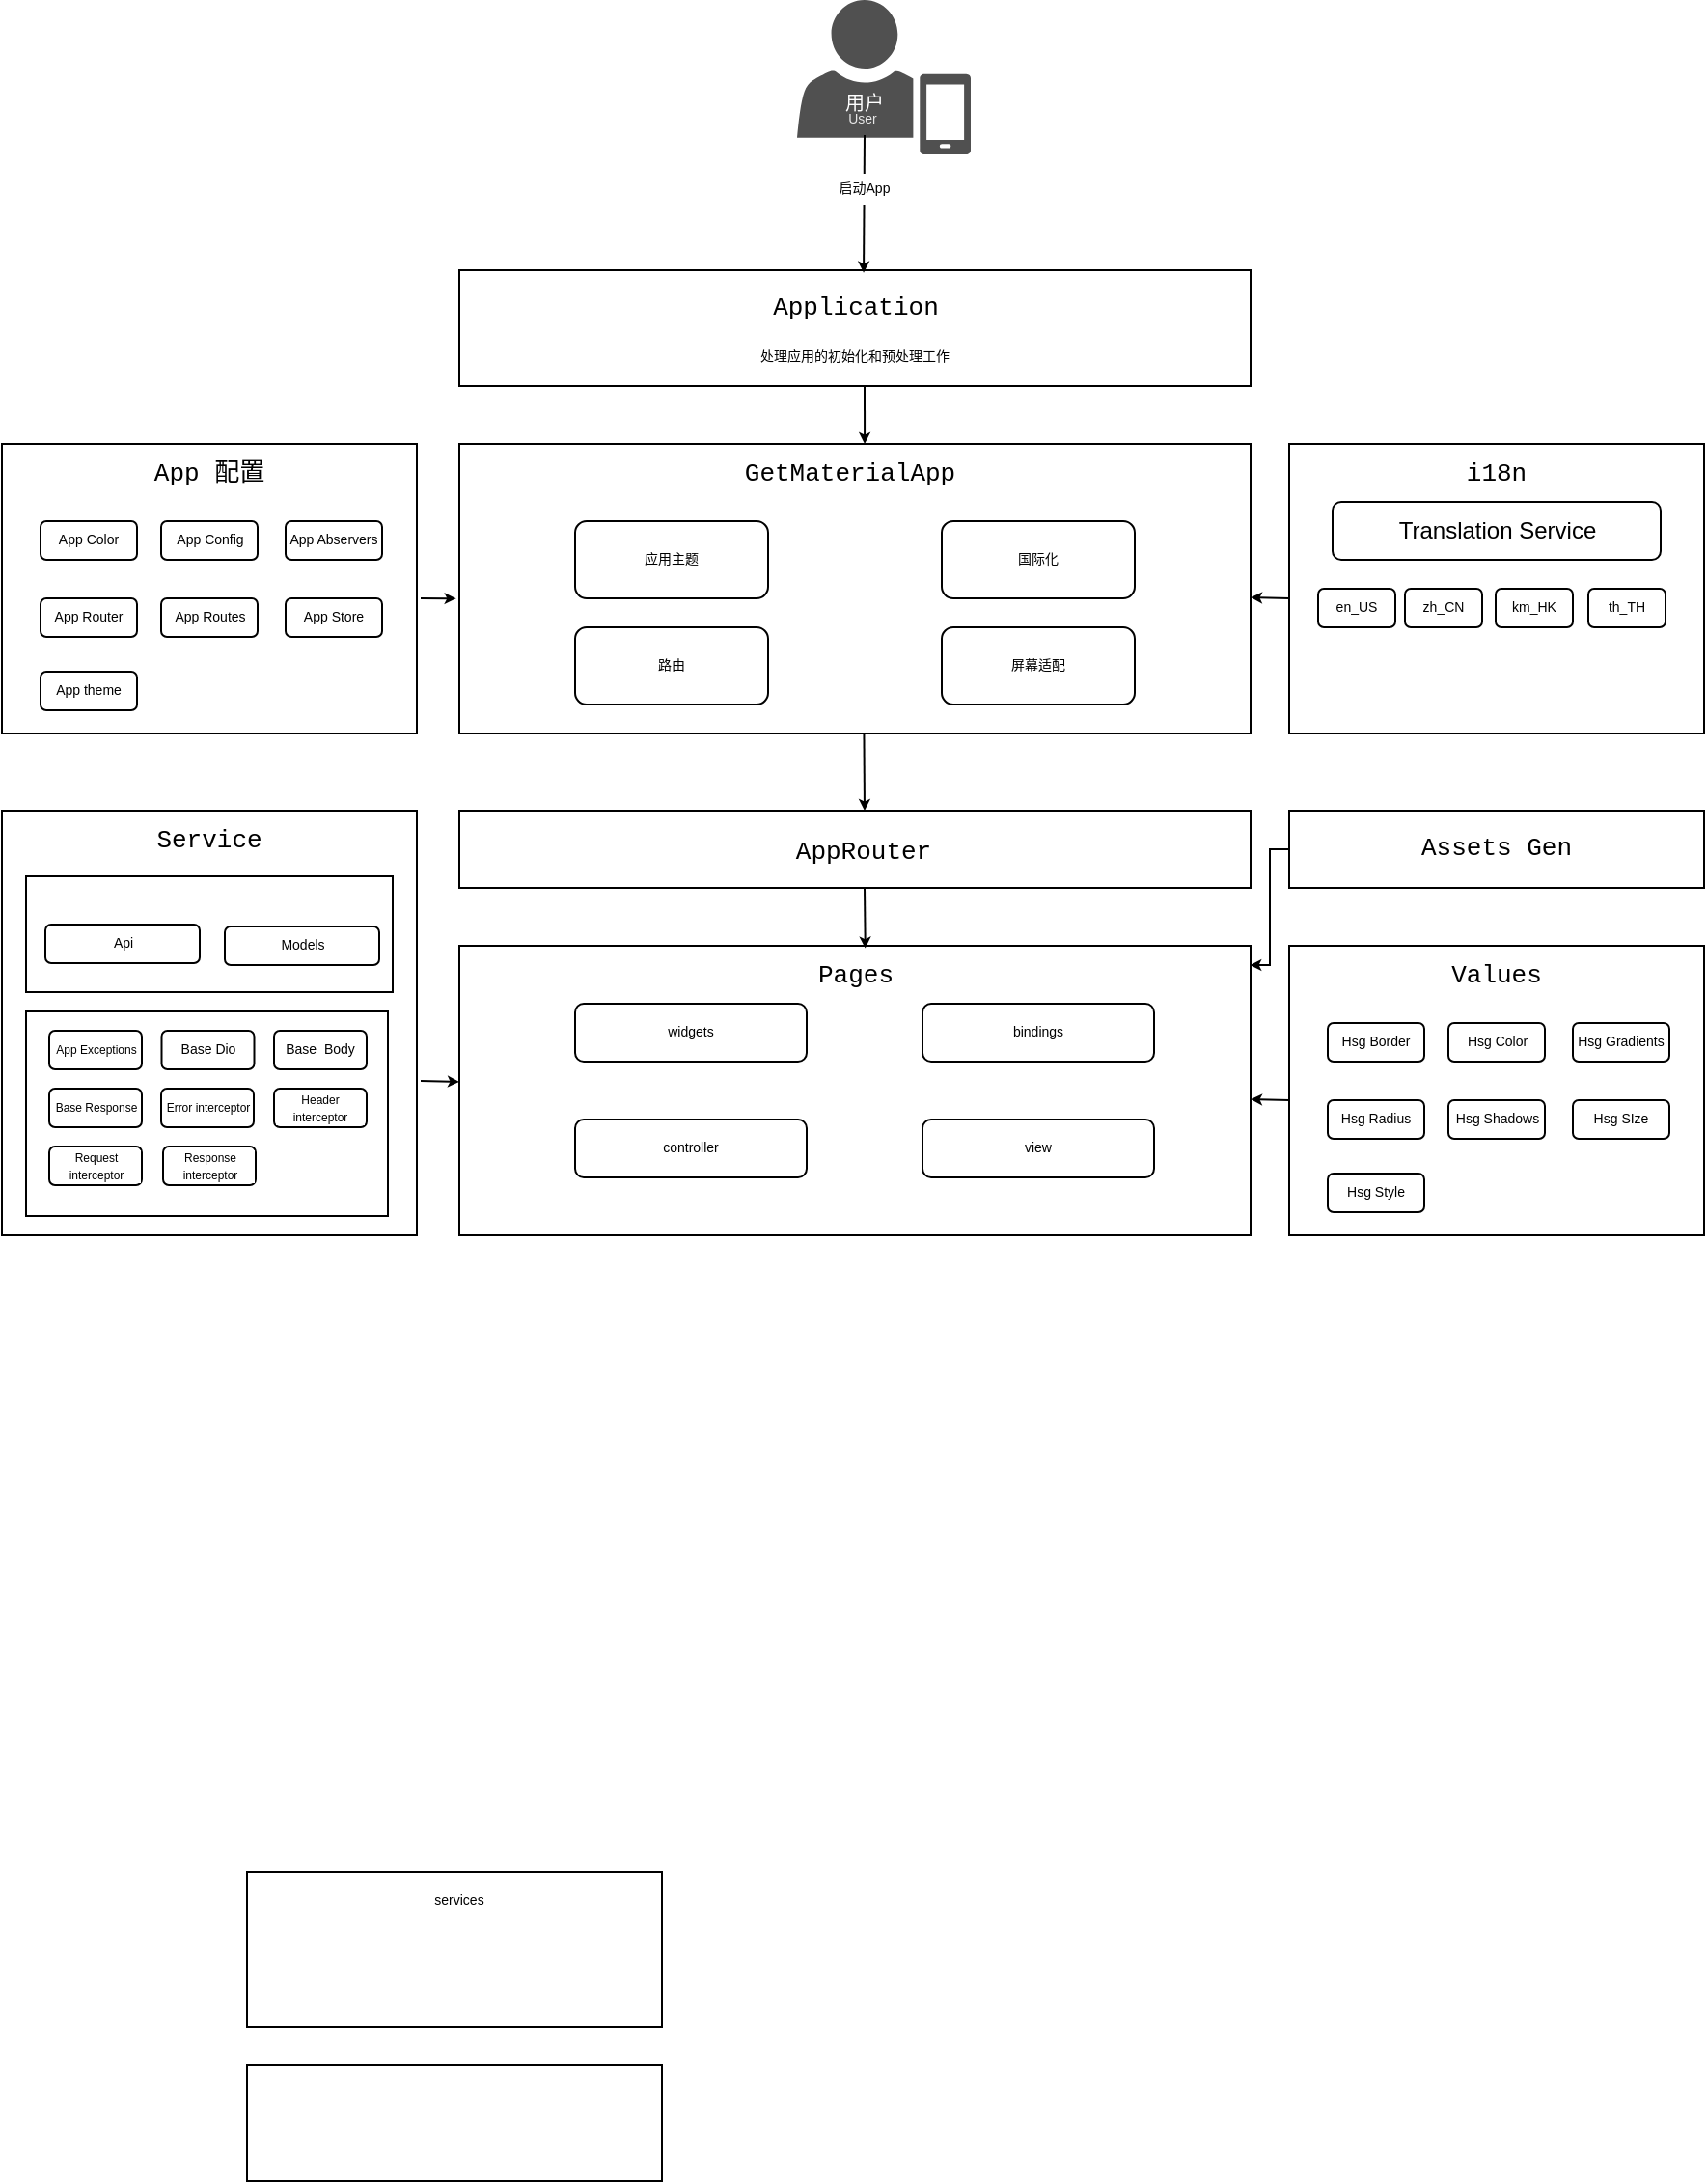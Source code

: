 <mxfile version="20.8.16" type="device"><diagram name="第 1 页" id="6eaETlZ65MdMW9IcMwcG"><mxGraphModel dx="1185" dy="714" grid="1" gridSize="10" guides="1" tooltips="1" connect="1" arrows="1" fold="1" page="1" pageScale="1" pageWidth="1200" pageHeight="1600" math="0" shadow="0"><root><mxCell id="0"/><mxCell id="1" parent="0"/><mxCell id="ZlVVwp4mvR20suQwK_Xy-3" value="" style="sketch=0;pointerEvents=1;shadow=0;dashed=0;html=1;strokeColor=none;fillColor=#505050;labelPosition=center;verticalLabelPosition=bottom;verticalAlign=top;outlineConnect=0;align=center;shape=mxgraph.office.users.mobile_user;" parent="1" vertex="1"><mxGeometry x="515" y="90" width="90" height="80" as="geometry"/></mxCell><mxCell id="ZlVVwp4mvR20suQwK_Xy-4" value="&lt;font color=&quot;#ffffff&quot; style=&quot;font-size: 10px;&quot;&gt;用户&lt;/font&gt;" style="text;html=1;strokeColor=none;fillColor=none;align=center;verticalAlign=middle;whiteSpace=wrap;rounded=0;fontSize=10;" parent="1" vertex="1"><mxGeometry x="515" y="133" width="70" height="20" as="geometry"/></mxCell><mxCell id="ZlVVwp4mvR20suQwK_Xy-5" value="&lt;font color=&quot;#e6e6e6&quot; style=&quot;font-size: 7px;&quot;&gt;User&lt;/font&gt;" style="text;html=1;strokeColor=none;fillColor=none;align=center;verticalAlign=middle;whiteSpace=wrap;rounded=0;fontSize=7;" parent="1" vertex="1"><mxGeometry x="514" y="147" width="70" height="10" as="geometry"/></mxCell><mxCell id="ZlVVwp4mvR20suQwK_Xy-6" value="&lt;div style=&quot;font-family: FiraCode-Medium, Menlo, Monaco, &amp;quot;Courier New&amp;quot;, monospace; font-size: 13px; line-height: 24px;&quot;&gt;&lt;br&gt;&lt;/div&gt;" style="rounded=0;whiteSpace=wrap;html=1;fontSize=7;fontColor=#E6E6E6;" parent="1" vertex="1"><mxGeometry x="340" y="230" width="410" height="60" as="geometry"/></mxCell><mxCell id="ZlVVwp4mvR20suQwK_Xy-7" value="" style="endArrow=classic;html=1;rounded=0;fontSize=7;fontColor=#000000;entryX=0.511;entryY=0.022;entryDx=0;entryDy=0;startSize=3;endSize=3;entryPerimeter=0;" parent="1" target="ZlVVwp4mvR20suQwK_Xy-6" edge="1"><mxGeometry width="50" height="50" relative="1" as="geometry"><mxPoint x="550" y="160" as="sourcePoint"/><mxPoint x="530" y="110" as="targetPoint"/></mxGeometry></mxCell><mxCell id="ZlVVwp4mvR20suQwK_Xy-8" value="启动App" style="text;html=1;strokeColor=none;fillColor=default;align=center;verticalAlign=middle;whiteSpace=wrap;rounded=0;fontSize=7;fontColor=#000000;" parent="1" vertex="1"><mxGeometry x="520" y="180" width="60" height="16" as="geometry"/></mxCell><mxCell id="ZlVVwp4mvR20suQwK_Xy-10" value="处理应用的初始化和预处理工作" style="text;html=1;strokeColor=none;fillColor=none;align=center;verticalAlign=middle;whiteSpace=wrap;rounded=0;fontSize=7;fontColor=#000000;" parent="1" vertex="1"><mxGeometry x="480" y="260" width="130" height="30" as="geometry"/></mxCell><mxCell id="ZlVVwp4mvR20suQwK_Xy-14" value="" style="rounded=0;whiteSpace=wrap;html=1;labelBackgroundColor=#FFFFFF;fontSize=7;fontColor=#000000;fillColor=default;" parent="1" vertex="1"><mxGeometry x="340" y="320" width="410" height="150" as="geometry"/></mxCell><mxCell id="ZlVVwp4mvR20suQwK_Xy-15" value="应用主题" style="rounded=1;whiteSpace=wrap;html=1;labelBackgroundColor=#FFFFFF;fontSize=7;fontColor=#000000;fillColor=default;" parent="1" vertex="1"><mxGeometry x="400" y="360" width="100" height="40" as="geometry"/></mxCell><mxCell id="ZlVVwp4mvR20suQwK_Xy-16" value="国际化" style="rounded=1;whiteSpace=wrap;html=1;labelBackgroundColor=#FFFFFF;fontSize=7;fontColor=#000000;fillColor=default;" parent="1" vertex="1"><mxGeometry x="590" y="360" width="100" height="40" as="geometry"/></mxCell><mxCell id="ZlVVwp4mvR20suQwK_Xy-17" value="路由" style="rounded=1;whiteSpace=wrap;html=1;labelBackgroundColor=#FFFFFF;fontSize=7;fontColor=#000000;fillColor=default;" parent="1" vertex="1"><mxGeometry x="400" y="415" width="100" height="40" as="geometry"/></mxCell><mxCell id="ZlVVwp4mvR20suQwK_Xy-18" value="屏幕适配" style="rounded=1;whiteSpace=wrap;html=1;labelBackgroundColor=#FFFFFF;fontSize=7;fontColor=#000000;fillColor=default;" parent="1" vertex="1"><mxGeometry x="590" y="415" width="100" height="40" as="geometry"/></mxCell><mxCell id="ZlVVwp4mvR20suQwK_Xy-20" value="&lt;div style=&quot;color: rgb(252, 252, 250); background-color: rgb(45, 42, 46); font-family: FiraCode-Medium, Menlo, Monaco, &amp;quot;Courier New&amp;quot;, monospace; font-size: 13px; line-height: 24px;&quot;&gt;&lt;br&gt;&lt;/div&gt;" style="rounded=0;whiteSpace=wrap;html=1;labelBackgroundColor=#FFFFFF;fontSize=7;fontColor=#000000;fillColor=default;" parent="1" vertex="1"><mxGeometry x="340" y="510" width="410" height="40" as="geometry"/></mxCell><mxCell id="ZlVVwp4mvR20suQwK_Xy-22" value="&lt;div style=&quot;font-family: FiraCode-Medium, Menlo, Monaco, &amp;quot;Courier New&amp;quot;, monospace; font-weight: normal; font-size: 13px; line-height: 24px;&quot;&gt;&lt;div style=&quot;&quot;&gt;&lt;span style=&quot;background-color: rgb(255, 255, 255);&quot;&gt;GetMaterialApp&lt;/span&gt;&lt;/div&gt;&lt;/div&gt;" style="text;html=1;align=center;verticalAlign=middle;whiteSpace=wrap;rounded=0;fontSize=7;" parent="1" vertex="1"><mxGeometry x="470" y="320" width="145" height="30" as="geometry"/></mxCell><mxCell id="ZlVVwp4mvR20suQwK_Xy-23" value="" style="rounded=0;whiteSpace=wrap;html=1;labelBackgroundColor=#FFFFFF;fontSize=7;fontColor=#000000;fillColor=default;" parent="1" vertex="1"><mxGeometry x="340" y="580" width="410" height="150" as="geometry"/></mxCell><mxCell id="ZlVVwp4mvR20suQwK_Xy-25" value="widgets" style="rounded=1;whiteSpace=wrap;html=1;labelBackgroundColor=#FFFFFF;fontSize=7;fontColor=#000000;fillColor=default;" parent="1" vertex="1"><mxGeometry x="400" y="610" width="120" height="30" as="geometry"/></mxCell><mxCell id="ZlVVwp4mvR20suQwK_Xy-26" value="bindings" style="rounded=1;whiteSpace=wrap;html=1;labelBackgroundColor=#FFFFFF;fontSize=7;fontColor=#000000;fillColor=default;" parent="1" vertex="1"><mxGeometry x="580" y="610" width="120" height="30" as="geometry"/></mxCell><mxCell id="ZlVVwp4mvR20suQwK_Xy-27" value="controller" style="rounded=1;whiteSpace=wrap;html=1;labelBackgroundColor=#FFFFFF;fontSize=7;fontColor=#000000;fillColor=default;" parent="1" vertex="1"><mxGeometry x="400" y="670" width="120" height="30" as="geometry"/></mxCell><mxCell id="ZlVVwp4mvR20suQwK_Xy-28" value="view" style="rounded=1;whiteSpace=wrap;html=1;labelBackgroundColor=#FFFFFF;fontSize=7;fontColor=#000000;fillColor=default;" parent="1" vertex="1"><mxGeometry x="580" y="670" width="120" height="30" as="geometry"/></mxCell><mxCell id="ZlVVwp4mvR20suQwK_Xy-39" value="" style="rounded=0;whiteSpace=wrap;html=1;labelBackgroundColor=#FFFFFF;fontSize=7;fontColor=#000000;fillColor=default;" parent="1" vertex="1"><mxGeometry x="230" y="1060" width="215" height="80" as="geometry"/></mxCell><mxCell id="ZlVVwp4mvR20suQwK_Xy-40" value="services" style="text;html=1;strokeColor=none;fillColor=none;align=center;verticalAlign=middle;whiteSpace=wrap;rounded=0;fontSize=7;fontColor=#000000;" parent="1" vertex="1"><mxGeometry x="310" y="1060" width="60" height="30" as="geometry"/></mxCell><mxCell id="ZlVVwp4mvR20suQwK_Xy-44" value="" style="rounded=0;whiteSpace=wrap;html=1;labelBackgroundColor=#FFFFFF;fontSize=7;fontColor=#000000;fillColor=default;" parent="1" vertex="1"><mxGeometry x="230" y="1160" width="215" height="60" as="geometry"/></mxCell><mxCell id="DsJz7mUP_sNSTMuxHHQ7-1" value="&lt;div style=&quot;font-family: FiraCode-Medium, Menlo, Monaco, &amp;quot;Courier New&amp;quot;, monospace; font-weight: normal; font-size: 13px; line-height: 24px;&quot;&gt;&lt;div style=&quot;&quot;&gt;&lt;span style=&quot;background-color: rgb(255, 255, 255);&quot;&gt;AppRouter&lt;/span&gt;&lt;/div&gt;&lt;/div&gt;" style="text;html=1;align=center;verticalAlign=middle;whiteSpace=wrap;rounded=0;fontSize=7;" vertex="1" parent="1"><mxGeometry x="476.5" y="516" width="145" height="30" as="geometry"/></mxCell><mxCell id="DsJz7mUP_sNSTMuxHHQ7-2" value="&lt;div style=&quot;font-family: FiraCode-Medium, Menlo, Monaco, &amp;quot;Courier New&amp;quot;, monospace; font-weight: normal; font-size: 13px; line-height: 24px;&quot;&gt;&lt;div style=&quot;&quot;&gt;&lt;span style=&quot;background-color: rgb(255, 255, 255);&quot;&gt;Pages&lt;/span&gt;&lt;/div&gt;&lt;/div&gt;" style="text;html=1;align=center;verticalAlign=middle;whiteSpace=wrap;rounded=0;fontSize=7;" vertex="1" parent="1"><mxGeometry x="472.5" y="580" width="145" height="30" as="geometry"/></mxCell><mxCell id="DsJz7mUP_sNSTMuxHHQ7-6" value="" style="group" vertex="1" connectable="0" parent="1"><mxGeometry x="770" y="320" width="215" height="150" as="geometry"/></mxCell><mxCell id="ZlVVwp4mvR20suQwK_Xy-31" value="" style="rounded=0;whiteSpace=wrap;html=1;labelBackgroundColor=#FFFFFF;fontSize=7;fontColor=#000000;fillColor=default;" parent="DsJz7mUP_sNSTMuxHHQ7-6" vertex="1"><mxGeometry width="215" height="150" as="geometry"/></mxCell><mxCell id="ZlVVwp4mvR20suQwK_Xy-34" value="en_US" style="rounded=1;whiteSpace=wrap;html=1;labelBackgroundColor=#FFFFFF;fontSize=7;fontColor=#000000;fillColor=default;" parent="DsJz7mUP_sNSTMuxHHQ7-6" vertex="1"><mxGeometry x="15" y="75" width="40" height="20" as="geometry"/></mxCell><mxCell id="ZlVVwp4mvR20suQwK_Xy-35" value="zh_CN" style="rounded=1;whiteSpace=wrap;html=1;labelBackgroundColor=#FFFFFF;fontSize=7;fontColor=#000000;fillColor=default;" parent="DsJz7mUP_sNSTMuxHHQ7-6" vertex="1"><mxGeometry x="60" y="75" width="40" height="20" as="geometry"/></mxCell><mxCell id="ZlVVwp4mvR20suQwK_Xy-36" value="km_HK" style="rounded=1;whiteSpace=wrap;html=1;labelBackgroundColor=#FFFFFF;fontSize=7;fontColor=#000000;fillColor=default;" parent="DsJz7mUP_sNSTMuxHHQ7-6" vertex="1"><mxGeometry x="107" y="75" width="40" height="20" as="geometry"/></mxCell><mxCell id="ZlVVwp4mvR20suQwK_Xy-37" value="th_TH" style="rounded=1;whiteSpace=wrap;html=1;labelBackgroundColor=#FFFFFF;fontSize=7;fontColor=#000000;fillColor=default;" parent="DsJz7mUP_sNSTMuxHHQ7-6" vertex="1"><mxGeometry x="155" y="75" width="40" height="20" as="geometry"/></mxCell><mxCell id="DsJz7mUP_sNSTMuxHHQ7-4" value="Translation Service" style="rounded=1;whiteSpace=wrap;html=1;labelBackgroundColor=#FFFFFF;fontColor=#000000;" vertex="1" parent="DsJz7mUP_sNSTMuxHHQ7-6"><mxGeometry x="22.5" y="30" width="170" height="30" as="geometry"/></mxCell><mxCell id="DsJz7mUP_sNSTMuxHHQ7-5" value="&lt;div style=&quot;font-family: FiraCode-Medium, Menlo, Monaco, &amp;quot;Courier New&amp;quot;, monospace; font-weight: normal; font-size: 13px; line-height: 24px;&quot;&gt;&lt;div style=&quot;&quot;&gt;&lt;span style=&quot;background-color: rgb(255, 255, 255);&quot;&gt;i18n&lt;/span&gt;&lt;/div&gt;&lt;/div&gt;" style="text;html=1;align=center;verticalAlign=middle;whiteSpace=wrap;rounded=0;fontSize=7;" vertex="1" parent="DsJz7mUP_sNSTMuxHHQ7-6"><mxGeometry x="35" width="145" height="30" as="geometry"/></mxCell><mxCell id="DsJz7mUP_sNSTMuxHHQ7-61" value="" style="endArrow=classic;html=1;rounded=0;fontSize=6;fontColor=#000000;startSize=3;endSize=3;targetPerimeterSpacing=0;jumpSize=6;" edge="1" parent="DsJz7mUP_sNSTMuxHHQ7-6" target="ZlVVwp4mvR20suQwK_Xy-14"><mxGeometry width="50" height="50" relative="1" as="geometry"><mxPoint y="80" as="sourcePoint"/><mxPoint x="50" y="30" as="targetPoint"/></mxGeometry></mxCell><mxCell id="DsJz7mUP_sNSTMuxHHQ7-8" value="" style="group" vertex="1" connectable="0" parent="1"><mxGeometry x="103" y="320" width="215" height="150" as="geometry"/></mxCell><mxCell id="DsJz7mUP_sNSTMuxHHQ7-9" value="" style="rounded=0;whiteSpace=wrap;html=1;labelBackgroundColor=#FFFFFF;fontSize=7;fontColor=#000000;fillColor=default;" vertex="1" parent="DsJz7mUP_sNSTMuxHHQ7-8"><mxGeometry width="215" height="150" as="geometry"/></mxCell><mxCell id="DsJz7mUP_sNSTMuxHHQ7-10" value="App Color" style="rounded=1;whiteSpace=wrap;html=1;labelBackgroundColor=#FFFFFF;fontSize=7;fontColor=#000000;fillColor=default;" vertex="1" parent="DsJz7mUP_sNSTMuxHHQ7-8"><mxGeometry x="20" y="40" width="50" height="20" as="geometry"/></mxCell><mxCell id="DsJz7mUP_sNSTMuxHHQ7-15" value="&lt;div style=&quot;font-family: FiraCode-Medium, Menlo, Monaco, &amp;quot;Courier New&amp;quot;, monospace; font-weight: normal; font-size: 13px; line-height: 24px;&quot;&gt;&lt;div style=&quot;&quot;&gt;&lt;span style=&quot;background-color: rgb(255, 255, 255);&quot;&gt;App 配置&lt;/span&gt;&lt;/div&gt;&lt;/div&gt;" style="text;html=1;align=center;verticalAlign=middle;whiteSpace=wrap;rounded=0;fontSize=7;" vertex="1" parent="DsJz7mUP_sNSTMuxHHQ7-8"><mxGeometry x="35" width="145" height="30" as="geometry"/></mxCell><mxCell id="DsJz7mUP_sNSTMuxHHQ7-16" value="App Config" style="rounded=1;whiteSpace=wrap;html=1;labelBackgroundColor=#FFFFFF;fontSize=7;fontColor=#000000;fillColor=default;" vertex="1" parent="DsJz7mUP_sNSTMuxHHQ7-8"><mxGeometry x="82.5" y="40" width="50" height="20" as="geometry"/></mxCell><mxCell id="DsJz7mUP_sNSTMuxHHQ7-17" value="App Abservers" style="rounded=1;whiteSpace=wrap;html=1;labelBackgroundColor=#FFFFFF;fontSize=7;fontColor=#000000;fillColor=default;" vertex="1" parent="DsJz7mUP_sNSTMuxHHQ7-8"><mxGeometry x="147" y="40" width="50" height="20" as="geometry"/></mxCell><mxCell id="DsJz7mUP_sNSTMuxHHQ7-18" value="App Router" style="rounded=1;whiteSpace=wrap;html=1;labelBackgroundColor=#FFFFFF;fontSize=7;fontColor=#000000;fillColor=default;" vertex="1" parent="DsJz7mUP_sNSTMuxHHQ7-8"><mxGeometry x="20" y="80" width="50" height="20" as="geometry"/></mxCell><mxCell id="DsJz7mUP_sNSTMuxHHQ7-19" value="App Routes" style="rounded=1;whiteSpace=wrap;html=1;labelBackgroundColor=#FFFFFF;fontSize=7;fontColor=#000000;fillColor=default;" vertex="1" parent="DsJz7mUP_sNSTMuxHHQ7-8"><mxGeometry x="82.5" y="80" width="50" height="20" as="geometry"/></mxCell><mxCell id="DsJz7mUP_sNSTMuxHHQ7-20" value="App Store" style="rounded=1;whiteSpace=wrap;html=1;labelBackgroundColor=#FFFFFF;fontSize=7;fontColor=#000000;fillColor=default;" vertex="1" parent="DsJz7mUP_sNSTMuxHHQ7-8"><mxGeometry x="147" y="80" width="50" height="20" as="geometry"/></mxCell><mxCell id="DsJz7mUP_sNSTMuxHHQ7-21" value="App theme" style="rounded=1;whiteSpace=wrap;html=1;labelBackgroundColor=#FFFFFF;fontSize=7;fontColor=#000000;fillColor=default;" vertex="1" parent="DsJz7mUP_sNSTMuxHHQ7-8"><mxGeometry x="20" y="118" width="50" height="20" as="geometry"/></mxCell><mxCell id="DsJz7mUP_sNSTMuxHHQ7-22" value="" style="group" vertex="1" connectable="0" parent="1"><mxGeometry x="103" y="516" width="215" height="250" as="geometry"/></mxCell><mxCell id="DsJz7mUP_sNSTMuxHHQ7-23" value="" style="rounded=0;whiteSpace=wrap;html=1;labelBackgroundColor=#FFFFFF;fontSize=7;fontColor=#000000;fillColor=default;" vertex="1" parent="DsJz7mUP_sNSTMuxHHQ7-22"><mxGeometry y="-6" width="215" height="220" as="geometry"/></mxCell><mxCell id="DsJz7mUP_sNSTMuxHHQ7-33" value="" style="rounded=0;whiteSpace=wrap;html=1;labelBackgroundColor=#FFFFFF;fontColor=#000000;" vertex="1" parent="DsJz7mUP_sNSTMuxHHQ7-22"><mxGeometry x="12.5" y="28" width="190" height="60" as="geometry"/></mxCell><mxCell id="DsJz7mUP_sNSTMuxHHQ7-24" value="Api" style="rounded=1;whiteSpace=wrap;html=1;labelBackgroundColor=#FFFFFF;fontSize=7;fontColor=#000000;fillColor=default;" vertex="1" parent="DsJz7mUP_sNSTMuxHHQ7-22"><mxGeometry x="22.5" y="53" width="80" height="20" as="geometry"/></mxCell><mxCell id="DsJz7mUP_sNSTMuxHHQ7-25" value="&lt;div style=&quot;font-family: FiraCode-Medium, Menlo, Monaco, &amp;quot;Courier New&amp;quot;, monospace; font-weight: normal; font-size: 13px; line-height: 24px;&quot;&gt;&lt;div style=&quot;&quot;&gt;&lt;span style=&quot;background-color: rgb(255, 255, 255);&quot;&gt;Service&lt;/span&gt;&lt;/div&gt;&lt;/div&gt;" style="text;html=1;align=center;verticalAlign=middle;whiteSpace=wrap;rounded=0;fontSize=7;" vertex="1" parent="DsJz7mUP_sNSTMuxHHQ7-22"><mxGeometry x="35" y="-6" width="145" height="30" as="geometry"/></mxCell><mxCell id="DsJz7mUP_sNSTMuxHHQ7-32" value="Models" style="rounded=1;whiteSpace=wrap;html=1;labelBackgroundColor=#FFFFFF;fontSize=7;fontColor=#000000;fillColor=default;" vertex="1" parent="DsJz7mUP_sNSTMuxHHQ7-22"><mxGeometry x="115.5" y="54" width="80" height="20" as="geometry"/></mxCell><mxCell id="DsJz7mUP_sNSTMuxHHQ7-34" value="" style="rounded=0;whiteSpace=wrap;html=1;labelBackgroundColor=#FFFFFF;fontColor=#000000;" vertex="1" parent="DsJz7mUP_sNSTMuxHHQ7-22"><mxGeometry x="12.5" y="98" width="187.5" height="106" as="geometry"/></mxCell><mxCell id="DsJz7mUP_sNSTMuxHHQ7-35" value="&lt;font style=&quot;font-size: 6px;&quot;&gt;App Exceptions&lt;/font&gt;" style="rounded=1;whiteSpace=wrap;html=1;labelBackgroundColor=#FFFFFF;fontSize=7;fontColor=#000000;fillColor=default;" vertex="1" parent="DsJz7mUP_sNSTMuxHHQ7-22"><mxGeometry x="24.5" y="108" width="48" height="20" as="geometry"/></mxCell><mxCell id="DsJz7mUP_sNSTMuxHHQ7-36" value="Base Dio" style="rounded=1;whiteSpace=wrap;html=1;labelBackgroundColor=#FFFFFF;fontSize=7;fontColor=#000000;fillColor=default;" vertex="1" parent="DsJz7mUP_sNSTMuxHHQ7-22"><mxGeometry x="82.75" y="108" width="48" height="20" as="geometry"/></mxCell><mxCell id="DsJz7mUP_sNSTMuxHHQ7-37" value="Base&amp;nbsp; Body" style="rounded=1;whiteSpace=wrap;html=1;labelBackgroundColor=#FFFFFF;fontSize=7;fontColor=#000000;fillColor=default;" vertex="1" parent="DsJz7mUP_sNSTMuxHHQ7-22"><mxGeometry x="141" y="108" width="48" height="20" as="geometry"/></mxCell><mxCell id="DsJz7mUP_sNSTMuxHHQ7-39" value="&lt;font style=&quot;font-size: 6px;&quot;&gt;Base Response&lt;/font&gt;" style="rounded=1;whiteSpace=wrap;html=1;labelBackgroundColor=#FFFFFF;fontSize=7;fontColor=#000000;fillColor=default;" vertex="1" parent="DsJz7mUP_sNSTMuxHHQ7-22"><mxGeometry x="24.5" y="138" width="48" height="20" as="geometry"/></mxCell><mxCell id="DsJz7mUP_sNSTMuxHHQ7-40" value="&lt;span style=&quot;font-size: 6px;&quot;&gt;Error interceptor&lt;/span&gt;" style="rounded=1;whiteSpace=wrap;html=1;labelBackgroundColor=#FFFFFF;fontSize=7;fontColor=#000000;fillColor=default;" vertex="1" parent="DsJz7mUP_sNSTMuxHHQ7-22"><mxGeometry x="82.5" y="138" width="48" height="20" as="geometry"/></mxCell><mxCell id="DsJz7mUP_sNSTMuxHHQ7-41" value="&lt;span style=&quot;font-size: 6px;&quot;&gt;Header interceptor&lt;/span&gt;" style="rounded=1;whiteSpace=wrap;html=1;labelBackgroundColor=#FFFFFF;fontSize=7;fontColor=#000000;fillColor=default;" vertex="1" parent="DsJz7mUP_sNSTMuxHHQ7-22"><mxGeometry x="141" y="138" width="48" height="20" as="geometry"/></mxCell><mxCell id="DsJz7mUP_sNSTMuxHHQ7-42" value="&lt;span style=&quot;font-size: 6px;&quot;&gt;Request interceptor&lt;/span&gt;" style="rounded=1;whiteSpace=wrap;html=1;labelBackgroundColor=#FFFFFF;fontSize=7;fontColor=#000000;fillColor=default;" vertex="1" parent="DsJz7mUP_sNSTMuxHHQ7-22"><mxGeometry x="24.5" y="168" width="48" height="20" as="geometry"/></mxCell><mxCell id="DsJz7mUP_sNSTMuxHHQ7-43" value="&lt;span style=&quot;font-size: 6px;&quot;&gt;Response interceptor&lt;/span&gt;" style="rounded=1;whiteSpace=wrap;html=1;labelBackgroundColor=#FFFFFF;fontSize=7;fontColor=#000000;fillColor=default;" vertex="1" parent="DsJz7mUP_sNSTMuxHHQ7-22"><mxGeometry x="83.5" y="168" width="48" height="20" as="geometry"/></mxCell><mxCell id="DsJz7mUP_sNSTMuxHHQ7-45" value="" style="group" vertex="1" connectable="0" parent="1"><mxGeometry x="770" y="580" width="215" height="150" as="geometry"/></mxCell><mxCell id="DsJz7mUP_sNSTMuxHHQ7-46" value="" style="rounded=0;whiteSpace=wrap;html=1;labelBackgroundColor=#FFFFFF;fontSize=7;fontColor=#000000;fillColor=default;" vertex="1" parent="DsJz7mUP_sNSTMuxHHQ7-45"><mxGeometry width="215" height="150" as="geometry"/></mxCell><mxCell id="DsJz7mUP_sNSTMuxHHQ7-47" value="Hsg Border" style="rounded=1;whiteSpace=wrap;html=1;labelBackgroundColor=#FFFFFF;fontSize=7;fontColor=#000000;fillColor=default;" vertex="1" parent="DsJz7mUP_sNSTMuxHHQ7-45"><mxGeometry x="20" y="40" width="50" height="20" as="geometry"/></mxCell><mxCell id="DsJz7mUP_sNSTMuxHHQ7-48" value="&lt;div style=&quot;font-family: FiraCode-Medium, Menlo, Monaco, &amp;quot;Courier New&amp;quot;, monospace; font-weight: normal; font-size: 13px; line-height: 24px;&quot;&gt;&lt;div style=&quot;&quot;&gt;&lt;span style=&quot;background-color: rgb(255, 255, 255);&quot;&gt;Values&lt;/span&gt;&lt;/div&gt;&lt;/div&gt;" style="text;html=1;align=center;verticalAlign=middle;whiteSpace=wrap;rounded=0;fontSize=7;" vertex="1" parent="DsJz7mUP_sNSTMuxHHQ7-45"><mxGeometry x="35" width="145" height="30" as="geometry"/></mxCell><mxCell id="DsJz7mUP_sNSTMuxHHQ7-49" value="Hsg Color" style="rounded=1;whiteSpace=wrap;html=1;labelBackgroundColor=#FFFFFF;fontSize=7;fontColor=#000000;fillColor=default;" vertex="1" parent="DsJz7mUP_sNSTMuxHHQ7-45"><mxGeometry x="82.5" y="40" width="50" height="20" as="geometry"/></mxCell><mxCell id="DsJz7mUP_sNSTMuxHHQ7-50" value="Hsg Gradients" style="rounded=1;whiteSpace=wrap;html=1;labelBackgroundColor=#FFFFFF;fontSize=7;fontColor=#000000;fillColor=default;" vertex="1" parent="DsJz7mUP_sNSTMuxHHQ7-45"><mxGeometry x="147" y="40" width="50" height="20" as="geometry"/></mxCell><mxCell id="DsJz7mUP_sNSTMuxHHQ7-51" value="Hsg Radius" style="rounded=1;whiteSpace=wrap;html=1;labelBackgroundColor=#FFFFFF;fontSize=7;fontColor=#000000;fillColor=default;" vertex="1" parent="DsJz7mUP_sNSTMuxHHQ7-45"><mxGeometry x="20" y="80" width="50" height="20" as="geometry"/></mxCell><mxCell id="DsJz7mUP_sNSTMuxHHQ7-52" value="Hsg Shadows" style="rounded=1;whiteSpace=wrap;html=1;labelBackgroundColor=#FFFFFF;fontSize=7;fontColor=#000000;fillColor=default;" vertex="1" parent="DsJz7mUP_sNSTMuxHHQ7-45"><mxGeometry x="82.5" y="80" width="50" height="20" as="geometry"/></mxCell><mxCell id="DsJz7mUP_sNSTMuxHHQ7-53" value="Hsg SIze" style="rounded=1;whiteSpace=wrap;html=1;labelBackgroundColor=#FFFFFF;fontSize=7;fontColor=#000000;fillColor=default;" vertex="1" parent="DsJz7mUP_sNSTMuxHHQ7-45"><mxGeometry x="147" y="80" width="50" height="20" as="geometry"/></mxCell><mxCell id="DsJz7mUP_sNSTMuxHHQ7-54" value="Hsg Style" style="rounded=1;whiteSpace=wrap;html=1;labelBackgroundColor=#FFFFFF;fontSize=7;fontColor=#000000;fillColor=default;" vertex="1" parent="DsJz7mUP_sNSTMuxHHQ7-45"><mxGeometry x="20" y="118" width="50" height="20" as="geometry"/></mxCell><mxCell id="DsJz7mUP_sNSTMuxHHQ7-65" value="" style="endArrow=classic;html=1;rounded=0;fontSize=6;fontColor=#000000;startSize=3;endSize=3;targetPerimeterSpacing=0;jumpSize=6;" edge="1" parent="DsJz7mUP_sNSTMuxHHQ7-45" target="ZlVVwp4mvR20suQwK_Xy-23"><mxGeometry width="50" height="50" relative="1" as="geometry"><mxPoint y="80" as="sourcePoint"/><mxPoint x="50" y="30" as="targetPoint"/></mxGeometry></mxCell><mxCell id="DsJz7mUP_sNSTMuxHHQ7-55" value="" style="rounded=0;whiteSpace=wrap;html=1;labelBackgroundColor=#FFFFFF;fontSize=6;fontColor=#000000;" vertex="1" parent="1"><mxGeometry x="770" y="510" width="215" height="40" as="geometry"/></mxCell><mxCell id="DsJz7mUP_sNSTMuxHHQ7-56" value="&lt;div style=&quot;font-family: FiraCode-Medium, Menlo, Monaco, &amp;quot;Courier New&amp;quot;, monospace; font-weight: normal; font-size: 13px; line-height: 24px;&quot;&gt;&lt;div style=&quot;&quot;&gt;&lt;span style=&quot;background-color: rgb(255, 255, 255);&quot;&gt;Assets Gen&lt;/span&gt;&lt;/div&gt;&lt;/div&gt;" style="text;html=1;align=center;verticalAlign=middle;whiteSpace=wrap;rounded=0;fontSize=7;" vertex="1" parent="1"><mxGeometry x="805" y="514" width="145" height="30" as="geometry"/></mxCell><mxCell id="DsJz7mUP_sNSTMuxHHQ7-57" value="&lt;div style=&quot;font-family: FiraCode-Medium, Menlo, Monaco, &amp;quot;Courier New&amp;quot;, monospace; font-weight: normal; font-size: 13px; line-height: 24px;&quot;&gt;&lt;div style=&quot;&quot;&gt;&lt;span style=&quot;background-color: rgb(255, 255, 255);&quot;&gt;Application&lt;/span&gt;&lt;/div&gt;&lt;/div&gt;" style="text;html=1;align=center;verticalAlign=middle;whiteSpace=wrap;rounded=0;fontSize=7;" vertex="1" parent="1"><mxGeometry x="472.5" y="234" width="145" height="30" as="geometry"/></mxCell><mxCell id="DsJz7mUP_sNSTMuxHHQ7-58" value="" style="endArrow=classic;html=1;rounded=0;fontSize=6;fontColor=#000000;entryX=0.552;entryY=0;entryDx=0;entryDy=0;entryPerimeter=0;startSize=3;endSize=3;" edge="1" parent="1" target="ZlVVwp4mvR20suQwK_Xy-22"><mxGeometry width="50" height="50" relative="1" as="geometry"><mxPoint x="550" y="290" as="sourcePoint"/><mxPoint x="600" y="240" as="targetPoint"/></mxGeometry></mxCell><mxCell id="DsJz7mUP_sNSTMuxHHQ7-59" value="" style="endArrow=classic;html=1;rounded=0;fontSize=6;fontColor=#000000;startSize=3;endSize=3;" edge="1" parent="1"><mxGeometry width="50" height="50" relative="1" as="geometry"><mxPoint x="549.71" y="470" as="sourcePoint"/><mxPoint x="550" y="510" as="targetPoint"/></mxGeometry></mxCell><mxCell id="DsJz7mUP_sNSTMuxHHQ7-60" value="" style="endArrow=classic;html=1;rounded=0;fontSize=6;fontColor=#000000;startSize=3;endSize=3;entryX=0.537;entryY=0.043;entryDx=0;entryDy=0;entryPerimeter=0;targetPerimeterSpacing=0;jumpSize=6;" edge="1" parent="1" target="DsJz7mUP_sNSTMuxHHQ7-2"><mxGeometry width="50" height="50" relative="1" as="geometry"><mxPoint x="550" y="550" as="sourcePoint"/><mxPoint x="600" y="500" as="targetPoint"/></mxGeometry></mxCell><mxCell id="DsJz7mUP_sNSTMuxHHQ7-62" value="" style="endArrow=classic;html=1;rounded=0;fontSize=6;fontColor=#000000;startSize=3;endSize=3;targetPerimeterSpacing=0;jumpSize=6;entryX=-0.004;entryY=0.534;entryDx=0;entryDy=0;entryPerimeter=0;" edge="1" parent="1" target="ZlVVwp4mvR20suQwK_Xy-14"><mxGeometry width="50" height="50" relative="1" as="geometry"><mxPoint x="320" y="400" as="sourcePoint"/><mxPoint x="370" y="350" as="targetPoint"/></mxGeometry></mxCell><mxCell id="DsJz7mUP_sNSTMuxHHQ7-64" value="" style="endArrow=classic;html=1;rounded=0;fontSize=6;fontColor=#000000;startSize=3;endSize=3;targetPerimeterSpacing=0;jumpSize=6;" edge="1" parent="1" target="ZlVVwp4mvR20suQwK_Xy-23"><mxGeometry width="50" height="50" relative="1" as="geometry"><mxPoint x="320" y="650" as="sourcePoint"/><mxPoint x="370" y="600" as="targetPoint"/></mxGeometry></mxCell><mxCell id="DsJz7mUP_sNSTMuxHHQ7-66" value="" style="endArrow=classic;html=1;rounded=0;fontSize=6;fontColor=#000000;startSize=3;endSize=3;targetPerimeterSpacing=0;jumpSize=6;entryX=0.999;entryY=0.067;entryDx=0;entryDy=0;entryPerimeter=0;" edge="1" parent="1" target="ZlVVwp4mvR20suQwK_Xy-23"><mxGeometry width="50" height="50" relative="1" as="geometry"><mxPoint x="770" y="530" as="sourcePoint"/><mxPoint x="760" y="620" as="targetPoint"/><Array as="points"><mxPoint x="760" y="530"/><mxPoint x="760" y="590"/></Array></mxGeometry></mxCell></root></mxGraphModel></diagram></mxfile>
